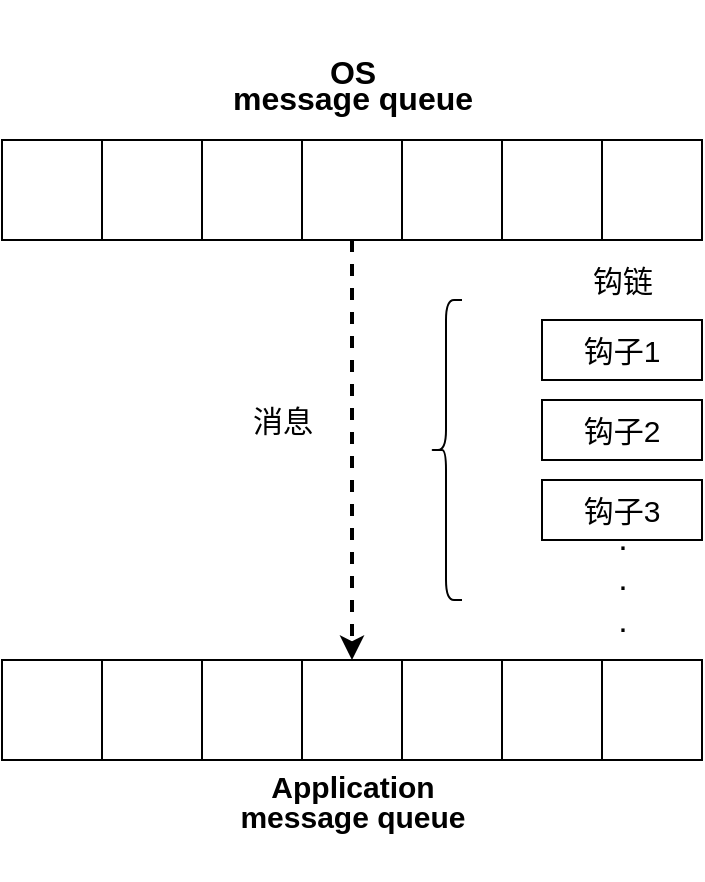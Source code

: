 <mxfile version="15.9.1" type="github">
  <diagram id="MMChSM-Z4eTEDMRwFmqV" name="第 1 页">
    <mxGraphModel dx="942" dy="546" grid="1" gridSize="10" guides="1" tooltips="1" connect="1" arrows="1" fold="1" page="1" pageScale="1" pageWidth="827" pageHeight="1169" math="0" shadow="0">
      <root>
        <mxCell id="0" />
        <mxCell id="1" parent="0" />
        <mxCell id="5o1GbZZzDzNnB3p3QDpV-1" value="" style="rounded=0;whiteSpace=wrap;html=1;" vertex="1" parent="1">
          <mxGeometry x="200" y="540" width="350" height="50" as="geometry" />
        </mxCell>
        <mxCell id="5o1GbZZzDzNnB3p3QDpV-4" value="" style="rounded=0;whiteSpace=wrap;html=1;" vertex="1" parent="1">
          <mxGeometry x="200" y="540" width="50" height="50" as="geometry" />
        </mxCell>
        <mxCell id="5o1GbZZzDzNnB3p3QDpV-9" value="" style="rounded=0;whiteSpace=wrap;html=1;" vertex="1" parent="1">
          <mxGeometry x="250" y="540" width="50" height="50" as="geometry" />
        </mxCell>
        <mxCell id="5o1GbZZzDzNnB3p3QDpV-10" value="" style="rounded=0;whiteSpace=wrap;html=1;" vertex="1" parent="1">
          <mxGeometry x="300" y="540" width="50" height="50" as="geometry" />
        </mxCell>
        <mxCell id="5o1GbZZzDzNnB3p3QDpV-11" value="" style="rounded=0;whiteSpace=wrap;html=1;" vertex="1" parent="1">
          <mxGeometry x="350" y="540" width="50" height="50" as="geometry" />
        </mxCell>
        <mxCell id="5o1GbZZzDzNnB3p3QDpV-12" value="" style="rounded=0;whiteSpace=wrap;html=1;" vertex="1" parent="1">
          <mxGeometry x="400" y="540" width="50" height="50" as="geometry" />
        </mxCell>
        <mxCell id="5o1GbZZzDzNnB3p3QDpV-13" value="" style="rounded=0;whiteSpace=wrap;html=1;" vertex="1" parent="1">
          <mxGeometry x="450" y="540" width="50" height="50" as="geometry" />
        </mxCell>
        <mxCell id="5o1GbZZzDzNnB3p3QDpV-14" value="&lt;p style=&quot;line-height: 0.5&quot;&gt;&lt;span style=&quot;font-size: 16px&quot;&gt;OS&lt;/span&gt;&lt;br&gt;&lt;span style=&quot;font-size: 16px&quot;&gt;message queue&lt;/span&gt;&lt;br&gt;&lt;/p&gt;" style="text;strokeColor=none;fillColor=none;html=1;fontSize=24;fontStyle=1;verticalAlign=middle;align=center;" vertex="1" parent="1">
          <mxGeometry x="270" y="470" width="210" height="80" as="geometry" />
        </mxCell>
        <mxCell id="5o1GbZZzDzNnB3p3QDpV-15" value="" style="rounded=0;whiteSpace=wrap;html=1;" vertex="1" parent="1">
          <mxGeometry x="200" y="800" width="350" height="50" as="geometry" />
        </mxCell>
        <mxCell id="5o1GbZZzDzNnB3p3QDpV-16" value="" style="rounded=0;whiteSpace=wrap;html=1;" vertex="1" parent="1">
          <mxGeometry x="200" y="800" width="50" height="50" as="geometry" />
        </mxCell>
        <mxCell id="5o1GbZZzDzNnB3p3QDpV-17" value="" style="rounded=0;whiteSpace=wrap;html=1;" vertex="1" parent="1">
          <mxGeometry x="250" y="800" width="50" height="50" as="geometry" />
        </mxCell>
        <mxCell id="5o1GbZZzDzNnB3p3QDpV-18" value="" style="rounded=0;whiteSpace=wrap;html=1;" vertex="1" parent="1">
          <mxGeometry x="300" y="800" width="50" height="50" as="geometry" />
        </mxCell>
        <mxCell id="5o1GbZZzDzNnB3p3QDpV-19" value="" style="rounded=0;whiteSpace=wrap;html=1;" vertex="1" parent="1">
          <mxGeometry x="350" y="800" width="50" height="50" as="geometry" />
        </mxCell>
        <mxCell id="5o1GbZZzDzNnB3p3QDpV-20" value="" style="rounded=0;whiteSpace=wrap;html=1;" vertex="1" parent="1">
          <mxGeometry x="400" y="800" width="50" height="50" as="geometry" />
        </mxCell>
        <mxCell id="5o1GbZZzDzNnB3p3QDpV-21" value="" style="rounded=0;whiteSpace=wrap;html=1;" vertex="1" parent="1">
          <mxGeometry x="450" y="800" width="50" height="50" as="geometry" />
        </mxCell>
        <mxCell id="5o1GbZZzDzNnB3p3QDpV-22" value="&lt;p style=&quot;line-height: 1 ; font-size: 15px&quot;&gt;Application&lt;br&gt;&lt;span&gt;message queue&lt;/span&gt;&lt;br&gt;&lt;/p&gt;" style="text;strokeColor=none;fillColor=none;html=1;fontSize=24;fontStyle=1;verticalAlign=middle;align=center;" vertex="1" parent="1">
          <mxGeometry x="275" y="830" width="200" height="80" as="geometry" />
        </mxCell>
        <mxCell id="5o1GbZZzDzNnB3p3QDpV-23" value="" style="endArrow=classic;html=1;rounded=0;fontSize=15;exitX=0.5;exitY=1;exitDx=0;exitDy=0;entryX=0.5;entryY=0;entryDx=0;entryDy=0;strokeColor=default;dashed=1;jumpSize=10;strokeWidth=2;" edge="1" parent="1" source="5o1GbZZzDzNnB3p3QDpV-11" target="5o1GbZZzDzNnB3p3QDpV-19">
          <mxGeometry width="50" height="50" relative="1" as="geometry">
            <mxPoint x="350" y="640" as="sourcePoint" />
            <mxPoint x="370" y="790" as="targetPoint" />
          </mxGeometry>
        </mxCell>
        <mxCell id="5o1GbZZzDzNnB3p3QDpV-25" value="消息" style="text;html=1;align=center;verticalAlign=middle;resizable=0;points=[];autosize=1;strokeColor=none;fillColor=none;fontSize=15;" vertex="1" parent="1">
          <mxGeometry x="315" y="670" width="50" height="20" as="geometry" />
        </mxCell>
        <mxCell id="5o1GbZZzDzNnB3p3QDpV-26" value="" style="shape=curlyBracket;whiteSpace=wrap;html=1;rounded=1;fontSize=15;" vertex="1" parent="1">
          <mxGeometry x="414" y="620" width="16" height="150" as="geometry" />
        </mxCell>
        <mxCell id="5o1GbZZzDzNnB3p3QDpV-27" value="钩子1" style="rounded=0;whiteSpace=wrap;html=1;fontSize=15;" vertex="1" parent="1">
          <mxGeometry x="470" y="630" width="80" height="30" as="geometry" />
        </mxCell>
        <mxCell id="5o1GbZZzDzNnB3p3QDpV-28" value="钩子2" style="rounded=0;whiteSpace=wrap;html=1;fontSize=15;" vertex="1" parent="1">
          <mxGeometry x="470" y="670" width="80" height="30" as="geometry" />
        </mxCell>
        <mxCell id="5o1GbZZzDzNnB3p3QDpV-29" value="钩子3" style="rounded=0;whiteSpace=wrap;html=1;fontSize=15;" vertex="1" parent="1">
          <mxGeometry x="470" y="710" width="80" height="30" as="geometry" />
        </mxCell>
        <mxCell id="5o1GbZZzDzNnB3p3QDpV-31" value="钩链" style="text;html=1;align=center;verticalAlign=middle;resizable=0;points=[];autosize=1;strokeColor=none;fillColor=none;fontSize=15;" vertex="1" parent="1">
          <mxGeometry x="485" y="600" width="50" height="20" as="geometry" />
        </mxCell>
        <mxCell id="5o1GbZZzDzNnB3p3QDpV-32" value="&lt;font style=&quot;font-size: 17px&quot;&gt;.&lt;br&gt;.&lt;br&gt;.&lt;/font&gt;" style="text;html=1;align=center;verticalAlign=middle;resizable=0;points=[];autosize=1;strokeColor=none;fillColor=none;fontSize=15;" vertex="1" parent="1">
          <mxGeometry x="500" y="730" width="20" height="60" as="geometry" />
        </mxCell>
      </root>
    </mxGraphModel>
  </diagram>
</mxfile>
